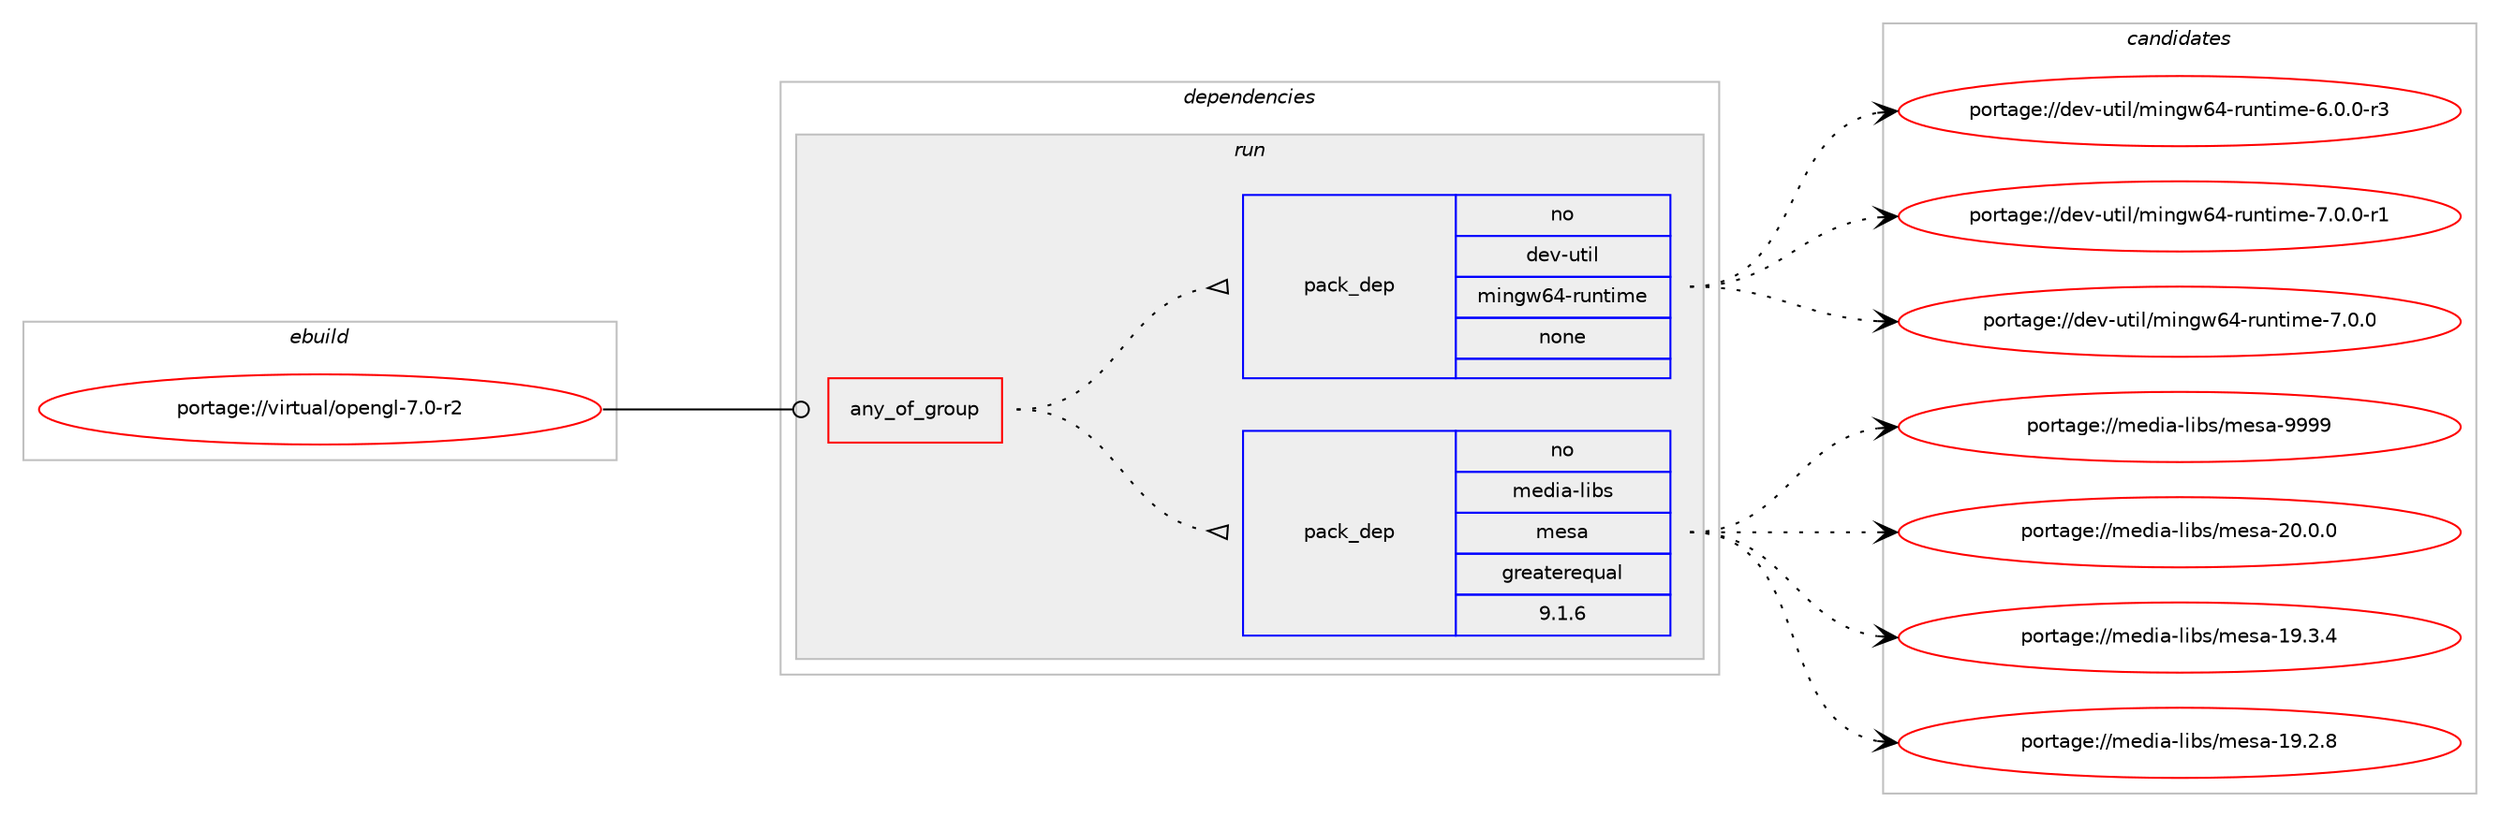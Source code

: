 digraph prolog {

# *************
# Graph options
# *************

newrank=true;
concentrate=true;
compound=true;
graph [rankdir=LR,fontname=Helvetica,fontsize=10,ranksep=1.5];#, ranksep=2.5, nodesep=0.2];
edge  [arrowhead=vee];
node  [fontname=Helvetica,fontsize=10];

# **********
# The ebuild
# **********

subgraph cluster_leftcol {
color=gray;
rank=same;
label=<<i>ebuild</i>>;
id [label="portage://virtual/opengl-7.0-r2", color=red, width=4, href="../virtual/opengl-7.0-r2.svg"];
}

# ****************
# The dependencies
# ****************

subgraph cluster_midcol {
color=gray;
label=<<i>dependencies</i>>;
subgraph cluster_compile {
fillcolor="#eeeeee";
style=filled;
label=<<i>compile</i>>;
}
subgraph cluster_compileandrun {
fillcolor="#eeeeee";
style=filled;
label=<<i>compile and run</i>>;
}
subgraph cluster_run {
fillcolor="#eeeeee";
style=filled;
label=<<i>run</i>>;
subgraph any549 {
dependency24163 [label=<<TABLE BORDER="0" CELLBORDER="1" CELLSPACING="0" CELLPADDING="4"><TR><TD CELLPADDING="10">any_of_group</TD></TR></TABLE>>, shape=none, color=red];subgraph pack19677 {
dependency24164 [label=<<TABLE BORDER="0" CELLBORDER="1" CELLSPACING="0" CELLPADDING="4" WIDTH="220"><TR><TD ROWSPAN="6" CELLPADDING="30">pack_dep</TD></TR><TR><TD WIDTH="110">no</TD></TR><TR><TD>media-libs</TD></TR><TR><TD>mesa</TD></TR><TR><TD>greaterequal</TD></TR><TR><TD>9.1.6</TD></TR></TABLE>>, shape=none, color=blue];
}
dependency24163:e -> dependency24164:w [weight=20,style="dotted",arrowhead="oinv"];
subgraph pack19678 {
dependency24165 [label=<<TABLE BORDER="0" CELLBORDER="1" CELLSPACING="0" CELLPADDING="4" WIDTH="220"><TR><TD ROWSPAN="6" CELLPADDING="30">pack_dep</TD></TR><TR><TD WIDTH="110">no</TD></TR><TR><TD>dev-util</TD></TR><TR><TD>mingw64-runtime</TD></TR><TR><TD>none</TD></TR><TR><TD></TD></TR></TABLE>>, shape=none, color=blue];
}
dependency24163:e -> dependency24165:w [weight=20,style="dotted",arrowhead="oinv"];
}
id:e -> dependency24163:w [weight=20,style="solid",arrowhead="odot"];
}
}

# **************
# The candidates
# **************

subgraph cluster_choices {
rank=same;
color=gray;
label=<<i>candidates</i>>;

subgraph choice19677 {
color=black;
nodesep=1;
choice10910110010597451081059811547109101115974557575757 [label="portage://media-libs/mesa-9999", color=red, width=4,href="../media-libs/mesa-9999.svg"];
choice109101100105974510810598115471091011159745504846484648 [label="portage://media-libs/mesa-20.0.0", color=red, width=4,href="../media-libs/mesa-20.0.0.svg"];
choice109101100105974510810598115471091011159745495746514652 [label="portage://media-libs/mesa-19.3.4", color=red, width=4,href="../media-libs/mesa-19.3.4.svg"];
choice109101100105974510810598115471091011159745495746504656 [label="portage://media-libs/mesa-19.2.8", color=red, width=4,href="../media-libs/mesa-19.2.8.svg"];
dependency24164:e -> choice10910110010597451081059811547109101115974557575757:w [style=dotted,weight="100"];
dependency24164:e -> choice109101100105974510810598115471091011159745504846484648:w [style=dotted,weight="100"];
dependency24164:e -> choice109101100105974510810598115471091011159745495746514652:w [style=dotted,weight="100"];
dependency24164:e -> choice109101100105974510810598115471091011159745495746504656:w [style=dotted,weight="100"];
}
subgraph choice19678 {
color=black;
nodesep=1;
choice10010111845117116105108471091051101031195452451141171101161051091014555464846484511449 [label="portage://dev-util/mingw64-runtime-7.0.0-r1", color=red, width=4,href="../dev-util/mingw64-runtime-7.0.0-r1.svg"];
choice1001011184511711610510847109105110103119545245114117110116105109101455546484648 [label="portage://dev-util/mingw64-runtime-7.0.0", color=red, width=4,href="../dev-util/mingw64-runtime-7.0.0.svg"];
choice10010111845117116105108471091051101031195452451141171101161051091014554464846484511451 [label="portage://dev-util/mingw64-runtime-6.0.0-r3", color=red, width=4,href="../dev-util/mingw64-runtime-6.0.0-r3.svg"];
dependency24165:e -> choice10010111845117116105108471091051101031195452451141171101161051091014555464846484511449:w [style=dotted,weight="100"];
dependency24165:e -> choice1001011184511711610510847109105110103119545245114117110116105109101455546484648:w [style=dotted,weight="100"];
dependency24165:e -> choice10010111845117116105108471091051101031195452451141171101161051091014554464846484511451:w [style=dotted,weight="100"];
}
}

}
